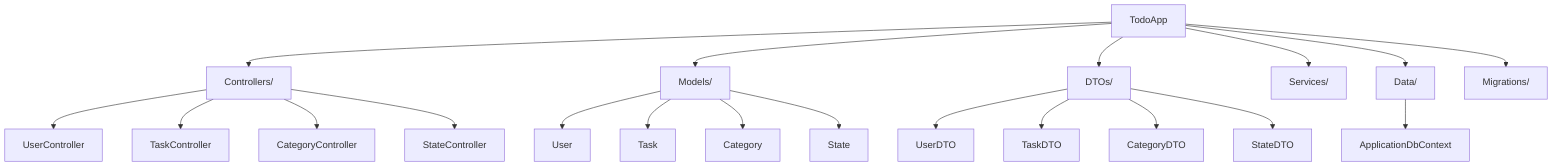 graph TD
    A["TodoApp"]
    A --> B["Controllers/"]
    A --> C["Models/"]
    A --> D["DTOs/"]
    A --> E["Services/"]
    A --> F["Data/"]
    A --> G["Migrations/"]
    
    B --> B1["UserController"]
    B --> B2["TaskController"]
    B --> B3["CategoryController"]
    B --> B4["StateController"]
    
    C --> C1["User"]
    C --> C2["Task"]
    C --> C3["Category"]
    C --> C4["State"]
    
    D --> D1["UserDTO"]
    D --> D2["TaskDTO"]
    D --> D3["CategoryDTO"]
    D --> D4["StateDTO"]
    
    F --> F1["ApplicationDbContext"]
